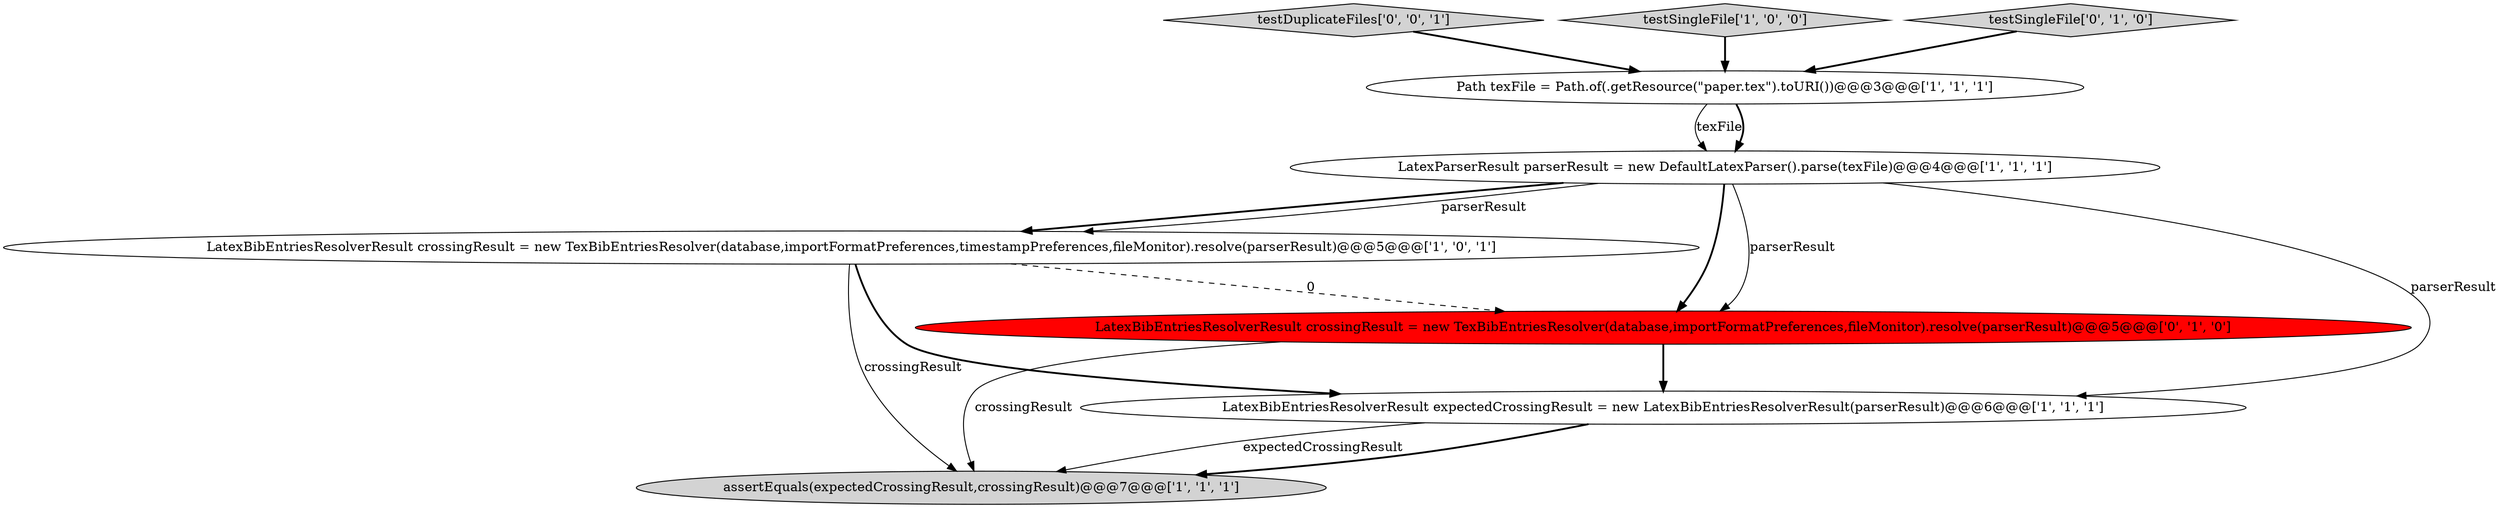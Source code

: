 digraph {
0 [style = filled, label = "LatexParserResult parserResult = new DefaultLatexParser().parse(texFile)@@@4@@@['1', '1', '1']", fillcolor = white, shape = ellipse image = "AAA0AAABBB1BBB"];
8 [style = filled, label = "testDuplicateFiles['0', '0', '1']", fillcolor = lightgray, shape = diamond image = "AAA0AAABBB3BBB"];
2 [style = filled, label = "testSingleFile['1', '0', '0']", fillcolor = lightgray, shape = diamond image = "AAA0AAABBB1BBB"];
4 [style = filled, label = "LatexBibEntriesResolverResult crossingResult = new TexBibEntriesResolver(database,importFormatPreferences,timestampPreferences,fileMonitor).resolve(parserResult)@@@5@@@['1', '0', '1']", fillcolor = white, shape = ellipse image = "AAA0AAABBB1BBB"];
6 [style = filled, label = "LatexBibEntriesResolverResult crossingResult = new TexBibEntriesResolver(database,importFormatPreferences,fileMonitor).resolve(parserResult)@@@5@@@['0', '1', '0']", fillcolor = red, shape = ellipse image = "AAA1AAABBB2BBB"];
7 [style = filled, label = "testSingleFile['0', '1', '0']", fillcolor = lightgray, shape = diamond image = "AAA0AAABBB2BBB"];
1 [style = filled, label = "Path texFile = Path.of(.getResource(\"paper.tex\").toURI())@@@3@@@['1', '1', '1']", fillcolor = white, shape = ellipse image = "AAA0AAABBB1BBB"];
3 [style = filled, label = "assertEquals(expectedCrossingResult,crossingResult)@@@7@@@['1', '1', '1']", fillcolor = lightgray, shape = ellipse image = "AAA0AAABBB1BBB"];
5 [style = filled, label = "LatexBibEntriesResolverResult expectedCrossingResult = new LatexBibEntriesResolverResult(parserResult)@@@6@@@['1', '1', '1']", fillcolor = white, shape = ellipse image = "AAA0AAABBB1BBB"];
6->3 [style = solid, label="crossingResult"];
1->0 [style = solid, label="texFile"];
5->3 [style = bold, label=""];
8->1 [style = bold, label=""];
6->5 [style = bold, label=""];
5->3 [style = solid, label="expectedCrossingResult"];
7->1 [style = bold, label=""];
1->0 [style = bold, label=""];
4->6 [style = dashed, label="0"];
0->4 [style = bold, label=""];
0->6 [style = solid, label="parserResult"];
4->5 [style = bold, label=""];
0->6 [style = bold, label=""];
2->1 [style = bold, label=""];
0->5 [style = solid, label="parserResult"];
4->3 [style = solid, label="crossingResult"];
0->4 [style = solid, label="parserResult"];
}
